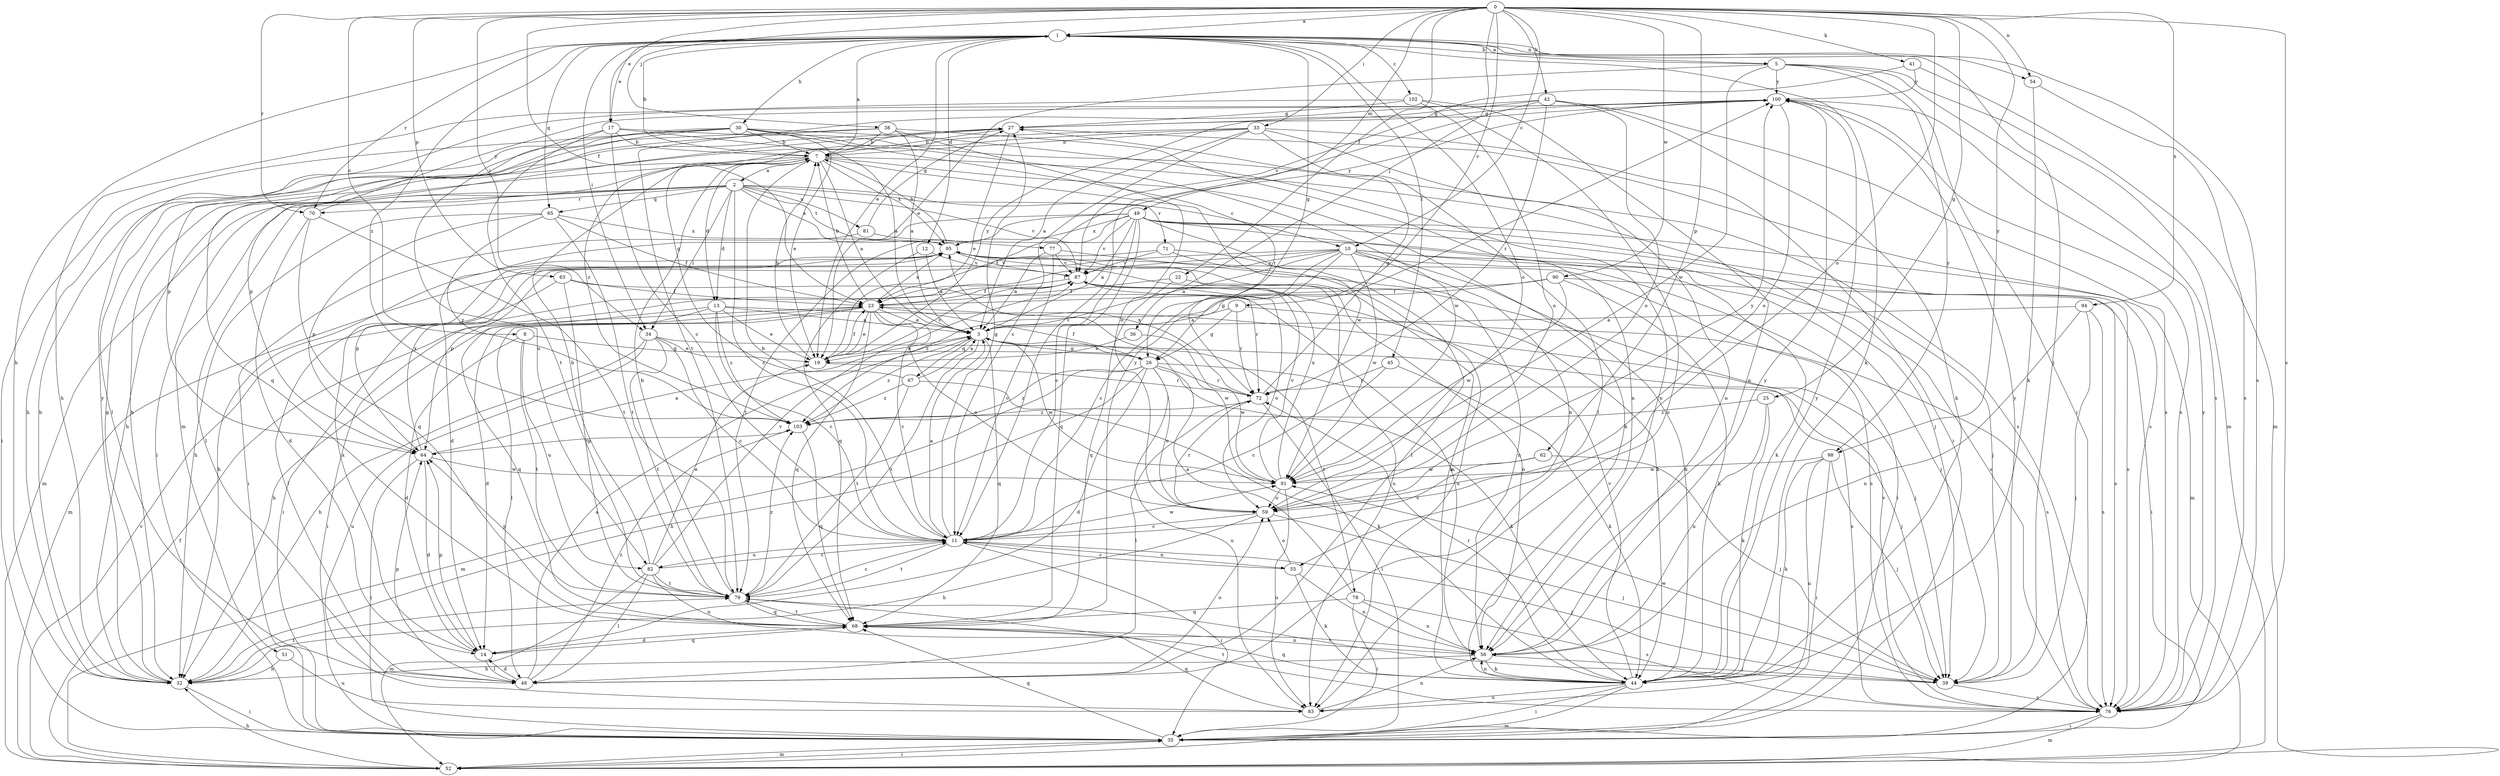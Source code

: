 strict digraph  {
0;
1;
2;
3;
5;
7;
8;
9;
10;
11;
12;
13;
14;
17;
19;
22;
23;
25;
26;
27;
30;
32;
33;
34;
35;
36;
38;
39;
41;
42;
44;
45;
48;
49;
51;
52;
54;
55;
56;
59;
62;
63;
64;
65;
67;
68;
70;
71;
72;
76;
77;
78;
79;
81;
82;
83;
87;
90;
91;
94;
95;
98;
100;
102;
103;
0 -> 1  [label=a];
0 -> 8  [label=c];
0 -> 9  [label=c];
0 -> 10  [label=c];
0 -> 17  [label=e];
0 -> 22  [label=f];
0 -> 23  [label=f];
0 -> 25  [label=g];
0 -> 33  [label=i];
0 -> 34  [label=i];
0 -> 36  [label=j];
0 -> 38  [label=j];
0 -> 41  [label=k];
0 -> 42  [label=k];
0 -> 49  [label=m];
0 -> 54  [label=n];
0 -> 59  [label=o];
0 -> 62  [label=p];
0 -> 63  [label=p];
0 -> 70  [label=r];
0 -> 76  [label=s];
0 -> 90  [label=w];
0 -> 94  [label=x];
0 -> 98  [label=y];
1 -> 5  [label=b];
1 -> 7  [label=b];
1 -> 12  [label=d];
1 -> 17  [label=e];
1 -> 19  [label=e];
1 -> 26  [label=g];
1 -> 30  [label=h];
1 -> 32  [label=h];
1 -> 34  [label=i];
1 -> 39  [label=j];
1 -> 44  [label=k];
1 -> 45  [label=l];
1 -> 54  [label=n];
1 -> 59  [label=o];
1 -> 65  [label=q];
1 -> 70  [label=r];
1 -> 76  [label=s];
1 -> 102  [label=z];
1 -> 103  [label=z];
2 -> 10  [label=c];
2 -> 11  [label=c];
2 -> 13  [label=d];
2 -> 34  [label=i];
2 -> 48  [label=l];
2 -> 51  [label=m];
2 -> 52  [label=m];
2 -> 65  [label=q];
2 -> 70  [label=r];
2 -> 71  [label=r];
2 -> 77  [label=t];
2 -> 81  [label=u];
2 -> 87  [label=v];
2 -> 95  [label=x];
3 -> 19  [label=e];
3 -> 26  [label=g];
3 -> 67  [label=q];
3 -> 68  [label=q];
3 -> 78  [label=t];
3 -> 79  [label=t];
3 -> 91  [label=w];
3 -> 103  [label=z];
5 -> 1  [label=a];
5 -> 19  [label=e];
5 -> 35  [label=i];
5 -> 52  [label=m];
5 -> 76  [label=s];
5 -> 91  [label=w];
5 -> 98  [label=y];
5 -> 100  [label=y];
7 -> 1  [label=a];
7 -> 2  [label=a];
7 -> 3  [label=a];
7 -> 13  [label=d];
7 -> 32  [label=h];
7 -> 35  [label=i];
7 -> 39  [label=j];
7 -> 44  [label=k];
7 -> 91  [label=w];
7 -> 95  [label=x];
8 -> 14  [label=d];
8 -> 26  [label=g];
8 -> 79  [label=t];
8 -> 82  [label=u];
9 -> 3  [label=a];
9 -> 26  [label=g];
9 -> 72  [label=r];
9 -> 76  [label=s];
10 -> 3  [label=a];
10 -> 11  [label=c];
10 -> 23  [label=f];
10 -> 26  [label=g];
10 -> 35  [label=i];
10 -> 39  [label=j];
10 -> 44  [label=k];
10 -> 55  [label=n];
10 -> 64  [label=p];
10 -> 76  [label=s];
10 -> 87  [label=v];
10 -> 91  [label=w];
11 -> 3  [label=a];
11 -> 7  [label=b];
11 -> 27  [label=g];
11 -> 35  [label=i];
11 -> 39  [label=j];
11 -> 55  [label=n];
11 -> 79  [label=t];
11 -> 82  [label=u];
11 -> 91  [label=w];
12 -> 3  [label=a];
12 -> 68  [label=q];
12 -> 87  [label=v];
13 -> 3  [label=a];
13 -> 11  [label=c];
13 -> 19  [label=e];
13 -> 35  [label=i];
13 -> 39  [label=j];
13 -> 68  [label=q];
13 -> 103  [label=z];
14 -> 48  [label=l];
14 -> 64  [label=p];
14 -> 68  [label=q];
14 -> 95  [label=x];
17 -> 3  [label=a];
17 -> 7  [label=b];
17 -> 11  [label=c];
17 -> 76  [label=s];
17 -> 79  [label=t];
17 -> 82  [label=u];
19 -> 7  [label=b];
19 -> 23  [label=f];
19 -> 72  [label=r];
19 -> 87  [label=v];
19 -> 100  [label=y];
22 -> 23  [label=f];
22 -> 56  [label=n];
22 -> 68  [label=q];
23 -> 3  [label=a];
23 -> 7  [label=b];
23 -> 11  [label=c];
23 -> 14  [label=d];
23 -> 19  [label=e];
23 -> 32  [label=h];
23 -> 48  [label=l];
23 -> 59  [label=o];
23 -> 68  [label=q];
23 -> 91  [label=w];
23 -> 95  [label=x];
25 -> 44  [label=k];
25 -> 56  [label=n];
25 -> 103  [label=z];
26 -> 14  [label=d];
26 -> 23  [label=f];
26 -> 32  [label=h];
26 -> 39  [label=j];
26 -> 44  [label=k];
26 -> 52  [label=m];
26 -> 59  [label=o];
26 -> 72  [label=r];
26 -> 83  [label=u];
26 -> 103  [label=z];
27 -> 7  [label=b];
27 -> 19  [label=e];
27 -> 64  [label=p];
27 -> 76  [label=s];
30 -> 7  [label=b];
30 -> 19  [label=e];
30 -> 32  [label=h];
30 -> 35  [label=i];
30 -> 48  [label=l];
30 -> 56  [label=n];
30 -> 64  [label=p];
30 -> 72  [label=r];
30 -> 91  [label=w];
32 -> 27  [label=g];
32 -> 35  [label=i];
32 -> 79  [label=t];
32 -> 100  [label=y];
33 -> 3  [label=a];
33 -> 7  [label=b];
33 -> 11  [label=c];
33 -> 32  [label=h];
33 -> 35  [label=i];
33 -> 48  [label=l];
33 -> 56  [label=n];
33 -> 103  [label=z];
34 -> 11  [label=c];
34 -> 19  [label=e];
34 -> 32  [label=h];
34 -> 76  [label=s];
34 -> 79  [label=t];
34 -> 83  [label=u];
35 -> 52  [label=m];
35 -> 68  [label=q];
36 -> 19  [label=e];
36 -> 91  [label=w];
38 -> 3  [label=a];
38 -> 7  [label=b];
38 -> 32  [label=h];
38 -> 56  [label=n];
38 -> 59  [label=o];
38 -> 68  [label=q];
39 -> 76  [label=s];
39 -> 79  [label=t];
39 -> 91  [label=w];
39 -> 100  [label=y];
41 -> 52  [label=m];
41 -> 87  [label=v];
41 -> 100  [label=y];
42 -> 11  [label=c];
42 -> 27  [label=g];
42 -> 44  [label=k];
42 -> 59  [label=o];
42 -> 72  [label=r];
42 -> 76  [label=s];
42 -> 79  [label=t];
44 -> 35  [label=i];
44 -> 52  [label=m];
44 -> 56  [label=n];
44 -> 68  [label=q];
44 -> 72  [label=r];
44 -> 83  [label=u];
44 -> 87  [label=v];
44 -> 100  [label=y];
45 -> 11  [label=c];
45 -> 44  [label=k];
45 -> 72  [label=r];
48 -> 3  [label=a];
48 -> 14  [label=d];
48 -> 59  [label=o];
48 -> 64  [label=p];
48 -> 103  [label=z];
49 -> 3  [label=a];
49 -> 11  [label=c];
49 -> 14  [label=d];
49 -> 23  [label=f];
49 -> 39  [label=j];
49 -> 44  [label=k];
49 -> 48  [label=l];
49 -> 52  [label=m];
49 -> 68  [label=q];
49 -> 76  [label=s];
49 -> 79  [label=t];
49 -> 87  [label=v];
49 -> 95  [label=x];
51 -> 32  [label=h];
51 -> 83  [label=u];
52 -> 23  [label=f];
52 -> 32  [label=h];
52 -> 35  [label=i];
52 -> 87  [label=v];
54 -> 44  [label=k];
54 -> 76  [label=s];
55 -> 11  [label=c];
55 -> 44  [label=k];
55 -> 56  [label=n];
55 -> 59  [label=o];
56 -> 32  [label=h];
56 -> 39  [label=j];
56 -> 44  [label=k];
56 -> 100  [label=y];
59 -> 11  [label=c];
59 -> 32  [label=h];
59 -> 39  [label=j];
59 -> 72  [label=r];
59 -> 100  [label=y];
62 -> 11  [label=c];
62 -> 39  [label=j];
62 -> 91  [label=w];
63 -> 23  [label=f];
63 -> 48  [label=l];
63 -> 56  [label=n];
63 -> 79  [label=t];
64 -> 3  [label=a];
64 -> 14  [label=d];
64 -> 35  [label=i];
64 -> 91  [label=w];
64 -> 95  [label=x];
65 -> 23  [label=f];
65 -> 32  [label=h];
65 -> 64  [label=p];
65 -> 79  [label=t];
65 -> 95  [label=x];
65 -> 103  [label=z];
67 -> 3  [label=a];
67 -> 27  [label=g];
67 -> 44  [label=k];
67 -> 79  [label=t];
67 -> 103  [label=z];
68 -> 14  [label=d];
68 -> 56  [label=n];
68 -> 79  [label=t];
68 -> 100  [label=y];
70 -> 14  [label=d];
70 -> 68  [label=q];
70 -> 79  [label=t];
70 -> 100  [label=y];
71 -> 52  [label=m];
71 -> 56  [label=n];
71 -> 83  [label=u];
71 -> 87  [label=v];
72 -> 27  [label=g];
72 -> 35  [label=i];
72 -> 48  [label=l];
72 -> 95  [label=x];
72 -> 103  [label=z];
76 -> 35  [label=i];
76 -> 52  [label=m];
76 -> 79  [label=t];
76 -> 87  [label=v];
76 -> 100  [label=y];
77 -> 3  [label=a];
77 -> 11  [label=c];
77 -> 44  [label=k];
77 -> 87  [label=v];
77 -> 100  [label=y];
78 -> 3  [label=a];
78 -> 35  [label=i];
78 -> 56  [label=n];
78 -> 68  [label=q];
78 -> 76  [label=s];
79 -> 7  [label=b];
79 -> 11  [label=c];
79 -> 64  [label=p];
79 -> 68  [label=q];
79 -> 103  [label=z];
81 -> 27  [label=g];
81 -> 35  [label=i];
81 -> 76  [label=s];
82 -> 7  [label=b];
82 -> 11  [label=c];
82 -> 19  [label=e];
82 -> 48  [label=l];
82 -> 52  [label=m];
82 -> 56  [label=n];
82 -> 79  [label=t];
82 -> 87  [label=v];
83 -> 56  [label=n];
83 -> 68  [label=q];
87 -> 23  [label=f];
87 -> 35  [label=i];
87 -> 59  [label=o];
87 -> 72  [label=r];
90 -> 23  [label=f];
90 -> 35  [label=i];
90 -> 44  [label=k];
90 -> 91  [label=w];
90 -> 103  [label=z];
91 -> 59  [label=o];
91 -> 83  [label=u];
91 -> 87  [label=v];
91 -> 95  [label=x];
94 -> 3  [label=a];
94 -> 39  [label=j];
94 -> 56  [label=n];
94 -> 76  [label=s];
95 -> 7  [label=b];
95 -> 32  [label=h];
95 -> 44  [label=k];
95 -> 64  [label=p];
95 -> 76  [label=s];
95 -> 83  [label=u];
95 -> 87  [label=v];
98 -> 35  [label=i];
98 -> 39  [label=j];
98 -> 44  [label=k];
98 -> 83  [label=u];
98 -> 91  [label=w];
100 -> 27  [label=g];
100 -> 59  [label=o];
100 -> 76  [label=s];
102 -> 27  [label=g];
102 -> 32  [label=h];
102 -> 56  [label=n];
102 -> 59  [label=o];
102 -> 83  [label=u];
103 -> 64  [label=p];
103 -> 68  [label=q];
}
